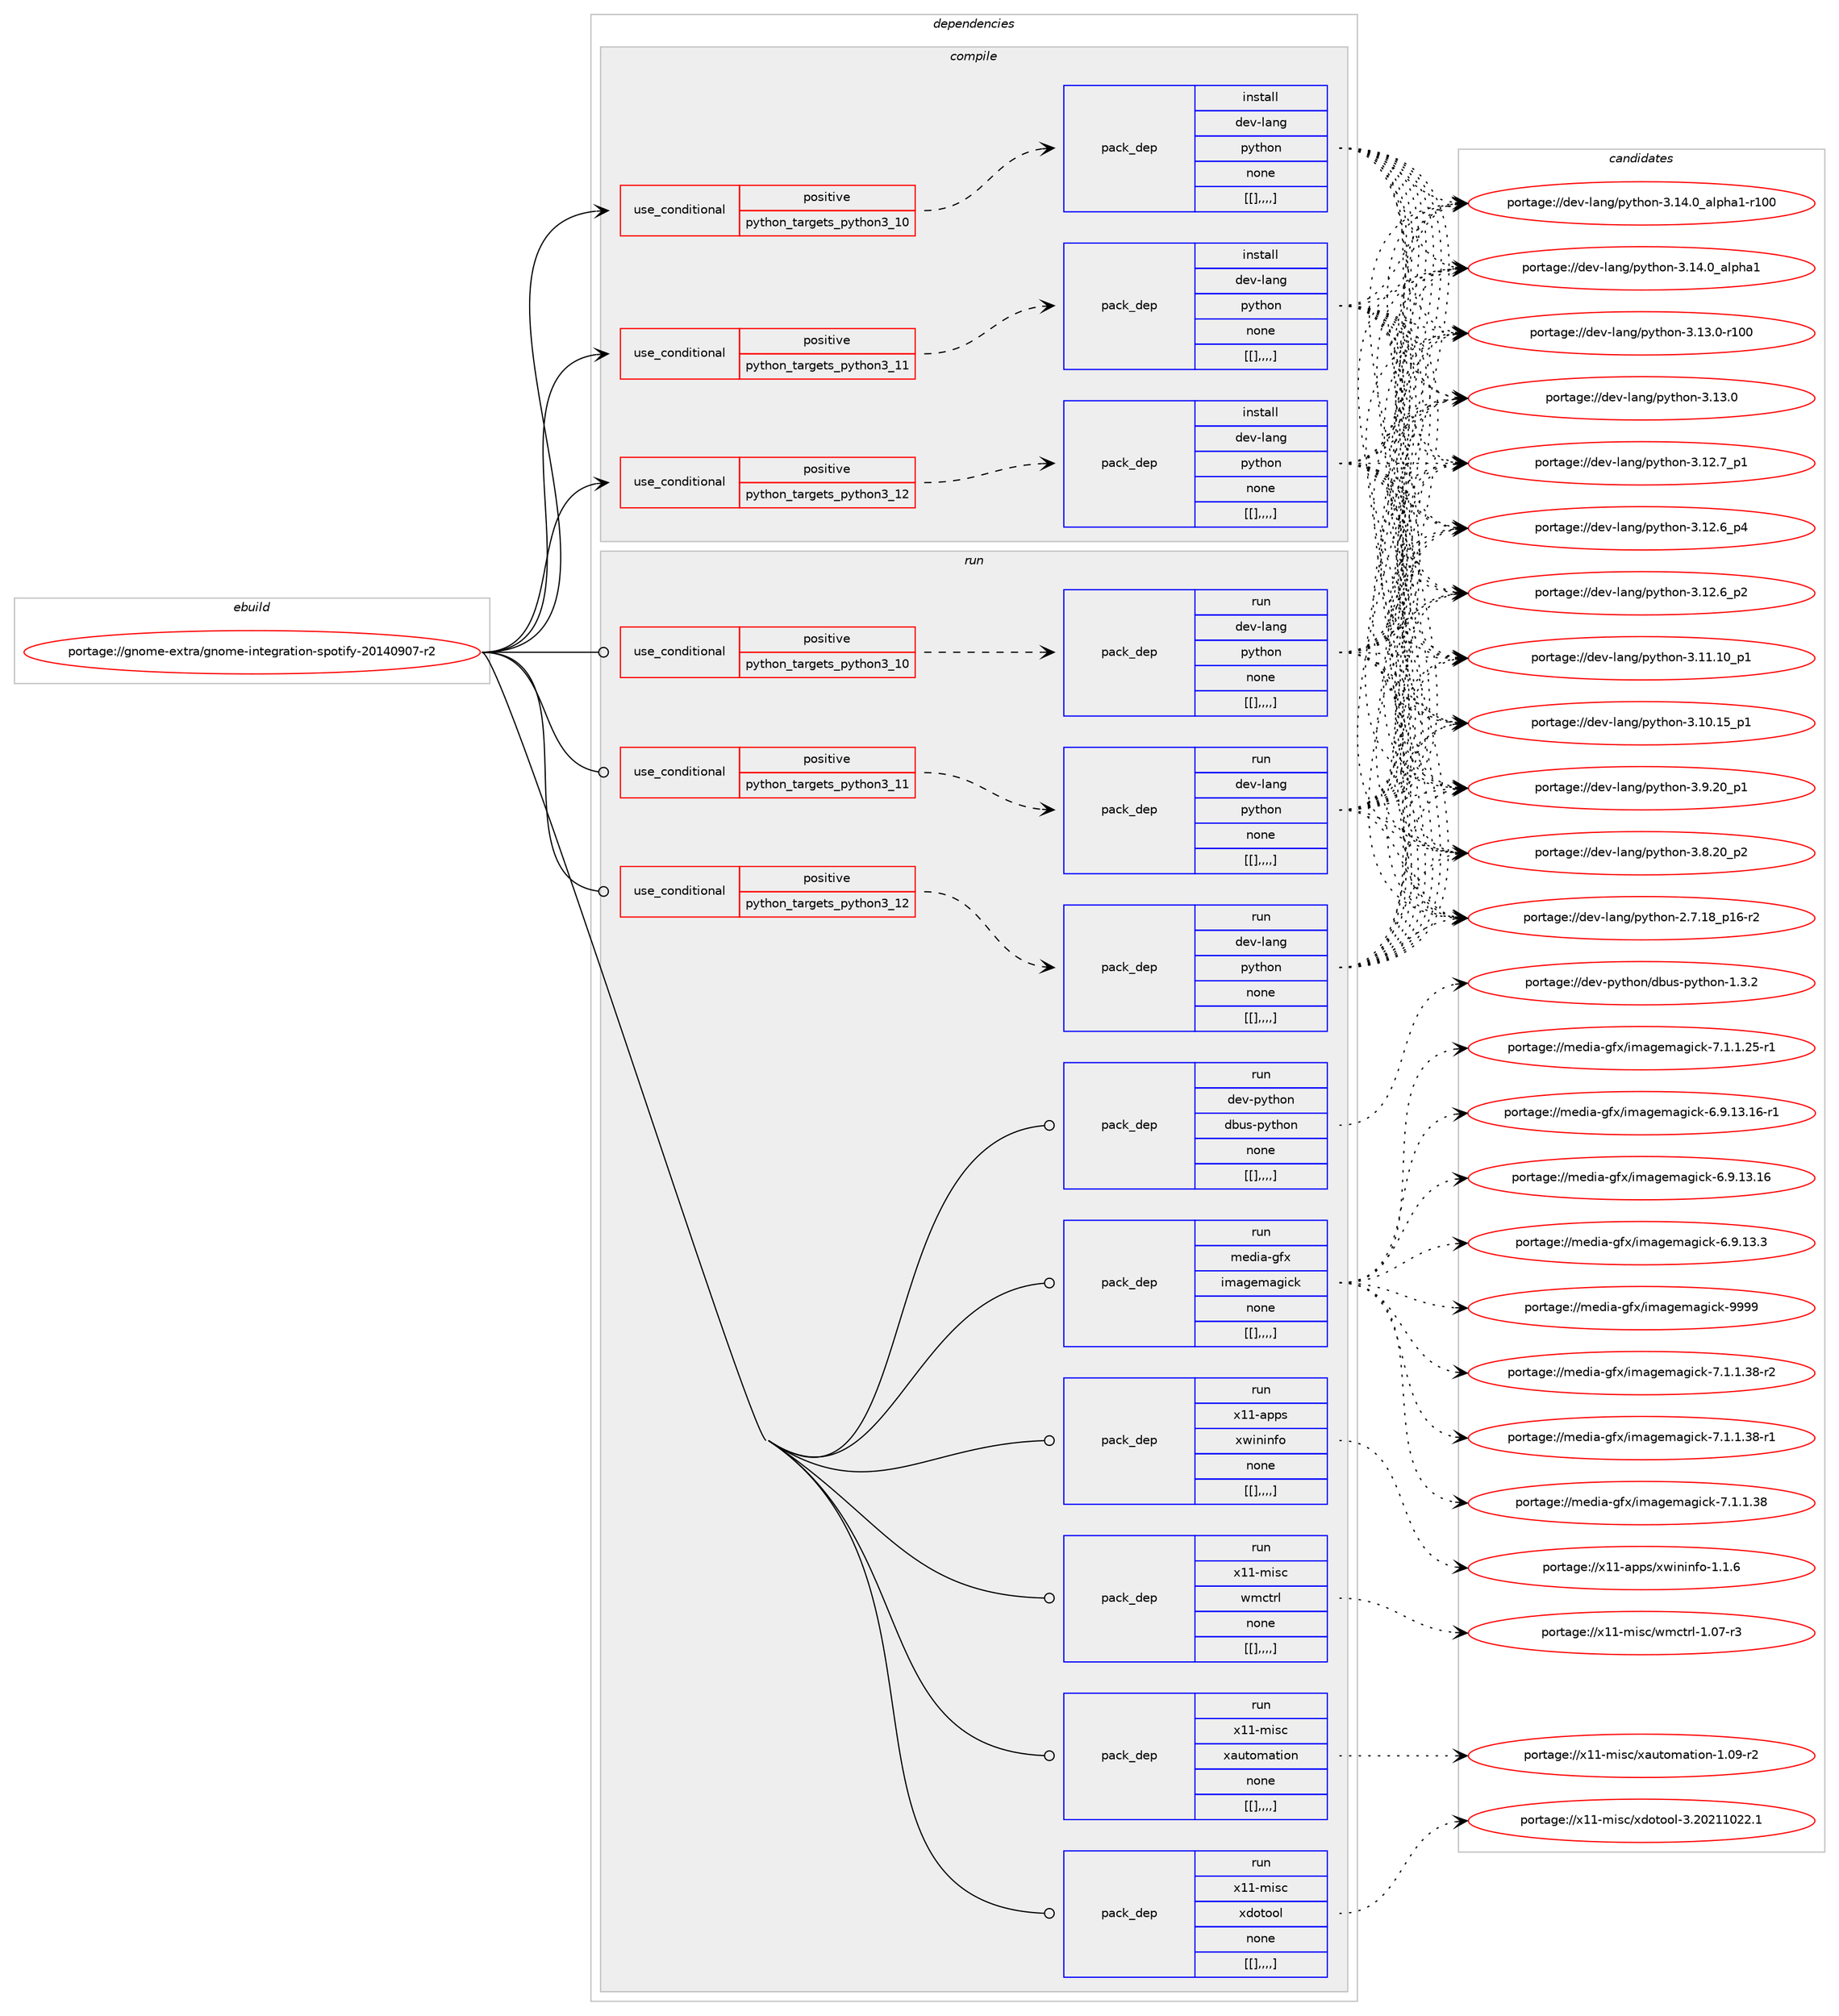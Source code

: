 digraph prolog {

# *************
# Graph options
# *************

newrank=true;
concentrate=true;
compound=true;
graph [rankdir=LR,fontname=Helvetica,fontsize=10,ranksep=1.5];#, ranksep=2.5, nodesep=0.2];
edge  [arrowhead=vee];
node  [fontname=Helvetica,fontsize=10];

# **********
# The ebuild
# **********

subgraph cluster_leftcol {
color=gray;
label=<<i>ebuild</i>>;
id [label="portage://gnome-extra/gnome-integration-spotify-20140907-r2", color=red, width=4, href="../gnome-extra/gnome-integration-spotify-20140907-r2.svg"];
}

# ****************
# The dependencies
# ****************

subgraph cluster_midcol {
color=gray;
label=<<i>dependencies</i>>;
subgraph cluster_compile {
fillcolor="#eeeeee";
style=filled;
label=<<i>compile</i>>;
subgraph cond70332 {
dependency251188 [label=<<TABLE BORDER="0" CELLBORDER="1" CELLSPACING="0" CELLPADDING="4"><TR><TD ROWSPAN="3" CELLPADDING="10">use_conditional</TD></TR><TR><TD>positive</TD></TR><TR><TD>python_targets_python3_10</TD></TR></TABLE>>, shape=none, color=red];
subgraph pack179229 {
dependency251258 [label=<<TABLE BORDER="0" CELLBORDER="1" CELLSPACING="0" CELLPADDING="4" WIDTH="220"><TR><TD ROWSPAN="6" CELLPADDING="30">pack_dep</TD></TR><TR><TD WIDTH="110">install</TD></TR><TR><TD>dev-lang</TD></TR><TR><TD>python</TD></TR><TR><TD>none</TD></TR><TR><TD>[[],,,,]</TD></TR></TABLE>>, shape=none, color=blue];
}
dependency251188:e -> dependency251258:w [weight=20,style="dashed",arrowhead="vee"];
}
id:e -> dependency251188:w [weight=20,style="solid",arrowhead="vee"];
subgraph cond70382 {
dependency251292 [label=<<TABLE BORDER="0" CELLBORDER="1" CELLSPACING="0" CELLPADDING="4"><TR><TD ROWSPAN="3" CELLPADDING="10">use_conditional</TD></TR><TR><TD>positive</TD></TR><TR><TD>python_targets_python3_11</TD></TR></TABLE>>, shape=none, color=red];
subgraph pack179296 {
dependency251293 [label=<<TABLE BORDER="0" CELLBORDER="1" CELLSPACING="0" CELLPADDING="4" WIDTH="220"><TR><TD ROWSPAN="6" CELLPADDING="30">pack_dep</TD></TR><TR><TD WIDTH="110">install</TD></TR><TR><TD>dev-lang</TD></TR><TR><TD>python</TD></TR><TR><TD>none</TD></TR><TR><TD>[[],,,,]</TD></TR></TABLE>>, shape=none, color=blue];
}
dependency251292:e -> dependency251293:w [weight=20,style="dashed",arrowhead="vee"];
}
id:e -> dependency251292:w [weight=20,style="solid",arrowhead="vee"];
subgraph cond70388 {
dependency251301 [label=<<TABLE BORDER="0" CELLBORDER="1" CELLSPACING="0" CELLPADDING="4"><TR><TD ROWSPAN="3" CELLPADDING="10">use_conditional</TD></TR><TR><TD>positive</TD></TR><TR><TD>python_targets_python3_12</TD></TR></TABLE>>, shape=none, color=red];
subgraph pack179336 {
dependency251344 [label=<<TABLE BORDER="0" CELLBORDER="1" CELLSPACING="0" CELLPADDING="4" WIDTH="220"><TR><TD ROWSPAN="6" CELLPADDING="30">pack_dep</TD></TR><TR><TD WIDTH="110">install</TD></TR><TR><TD>dev-lang</TD></TR><TR><TD>python</TD></TR><TR><TD>none</TD></TR><TR><TD>[[],,,,]</TD></TR></TABLE>>, shape=none, color=blue];
}
dependency251301:e -> dependency251344:w [weight=20,style="dashed",arrowhead="vee"];
}
id:e -> dependency251301:w [weight=20,style="solid",arrowhead="vee"];
}
subgraph cluster_compileandrun {
fillcolor="#eeeeee";
style=filled;
label=<<i>compile and run</i>>;
}
subgraph cluster_run {
fillcolor="#eeeeee";
style=filled;
label=<<i>run</i>>;
subgraph cond70404 {
dependency251402 [label=<<TABLE BORDER="0" CELLBORDER="1" CELLSPACING="0" CELLPADDING="4"><TR><TD ROWSPAN="3" CELLPADDING="10">use_conditional</TD></TR><TR><TD>positive</TD></TR><TR><TD>python_targets_python3_10</TD></TR></TABLE>>, shape=none, color=red];
subgraph pack179400 {
dependency251443 [label=<<TABLE BORDER="0" CELLBORDER="1" CELLSPACING="0" CELLPADDING="4" WIDTH="220"><TR><TD ROWSPAN="6" CELLPADDING="30">pack_dep</TD></TR><TR><TD WIDTH="110">run</TD></TR><TR><TD>dev-lang</TD></TR><TR><TD>python</TD></TR><TR><TD>none</TD></TR><TR><TD>[[],,,,]</TD></TR></TABLE>>, shape=none, color=blue];
}
dependency251402:e -> dependency251443:w [weight=20,style="dashed",arrowhead="vee"];
}
id:e -> dependency251402:w [weight=20,style="solid",arrowhead="odot"];
subgraph cond70418 {
dependency251491 [label=<<TABLE BORDER="0" CELLBORDER="1" CELLSPACING="0" CELLPADDING="4"><TR><TD ROWSPAN="3" CELLPADDING="10">use_conditional</TD></TR><TR><TD>positive</TD></TR><TR><TD>python_targets_python3_11</TD></TR></TABLE>>, shape=none, color=red];
subgraph pack179459 {
dependency251496 [label=<<TABLE BORDER="0" CELLBORDER="1" CELLSPACING="0" CELLPADDING="4" WIDTH="220"><TR><TD ROWSPAN="6" CELLPADDING="30">pack_dep</TD></TR><TR><TD WIDTH="110">run</TD></TR><TR><TD>dev-lang</TD></TR><TR><TD>python</TD></TR><TR><TD>none</TD></TR><TR><TD>[[],,,,]</TD></TR></TABLE>>, shape=none, color=blue];
}
dependency251491:e -> dependency251496:w [weight=20,style="dashed",arrowhead="vee"];
}
id:e -> dependency251491:w [weight=20,style="solid",arrowhead="odot"];
subgraph cond70424 {
dependency251522 [label=<<TABLE BORDER="0" CELLBORDER="1" CELLSPACING="0" CELLPADDING="4"><TR><TD ROWSPAN="3" CELLPADDING="10">use_conditional</TD></TR><TR><TD>positive</TD></TR><TR><TD>python_targets_python3_12</TD></TR></TABLE>>, shape=none, color=red];
subgraph pack179520 {
dependency251565 [label=<<TABLE BORDER="0" CELLBORDER="1" CELLSPACING="0" CELLPADDING="4" WIDTH="220"><TR><TD ROWSPAN="6" CELLPADDING="30">pack_dep</TD></TR><TR><TD WIDTH="110">run</TD></TR><TR><TD>dev-lang</TD></TR><TR><TD>python</TD></TR><TR><TD>none</TD></TR><TR><TD>[[],,,,]</TD></TR></TABLE>>, shape=none, color=blue];
}
dependency251522:e -> dependency251565:w [weight=20,style="dashed",arrowhead="vee"];
}
id:e -> dependency251522:w [weight=20,style="solid",arrowhead="odot"];
subgraph pack179539 {
dependency251605 [label=<<TABLE BORDER="0" CELLBORDER="1" CELLSPACING="0" CELLPADDING="4" WIDTH="220"><TR><TD ROWSPAN="6" CELLPADDING="30">pack_dep</TD></TR><TR><TD WIDTH="110">run</TD></TR><TR><TD>dev-python</TD></TR><TR><TD>dbus-python</TD></TR><TR><TD>none</TD></TR><TR><TD>[[],,,,]</TD></TR></TABLE>>, shape=none, color=blue];
}
id:e -> dependency251605:w [weight=20,style="solid",arrowhead="odot"];
subgraph pack179555 {
dependency251626 [label=<<TABLE BORDER="0" CELLBORDER="1" CELLSPACING="0" CELLPADDING="4" WIDTH="220"><TR><TD ROWSPAN="6" CELLPADDING="30">pack_dep</TD></TR><TR><TD WIDTH="110">run</TD></TR><TR><TD>media-gfx</TD></TR><TR><TD>imagemagick</TD></TR><TR><TD>none</TD></TR><TR><TD>[[],,,,]</TD></TR></TABLE>>, shape=none, color=blue];
}
id:e -> dependency251626:w [weight=20,style="solid",arrowhead="odot"];
subgraph pack179577 {
dependency251661 [label=<<TABLE BORDER="0" CELLBORDER="1" CELLSPACING="0" CELLPADDING="4" WIDTH="220"><TR><TD ROWSPAN="6" CELLPADDING="30">pack_dep</TD></TR><TR><TD WIDTH="110">run</TD></TR><TR><TD>x11-apps</TD></TR><TR><TD>xwininfo</TD></TR><TR><TD>none</TD></TR><TR><TD>[[],,,,]</TD></TR></TABLE>>, shape=none, color=blue];
}
id:e -> dependency251661:w [weight=20,style="solid",arrowhead="odot"];
subgraph pack179621 {
dependency251711 [label=<<TABLE BORDER="0" CELLBORDER="1" CELLSPACING="0" CELLPADDING="4" WIDTH="220"><TR><TD ROWSPAN="6" CELLPADDING="30">pack_dep</TD></TR><TR><TD WIDTH="110">run</TD></TR><TR><TD>x11-misc</TD></TR><TR><TD>wmctrl</TD></TR><TR><TD>none</TD></TR><TR><TD>[[],,,,]</TD></TR></TABLE>>, shape=none, color=blue];
}
id:e -> dependency251711:w [weight=20,style="solid",arrowhead="odot"];
subgraph pack179649 {
dependency251712 [label=<<TABLE BORDER="0" CELLBORDER="1" CELLSPACING="0" CELLPADDING="4" WIDTH="220"><TR><TD ROWSPAN="6" CELLPADDING="30">pack_dep</TD></TR><TR><TD WIDTH="110">run</TD></TR><TR><TD>x11-misc</TD></TR><TR><TD>xautomation</TD></TR><TR><TD>none</TD></TR><TR><TD>[[],,,,]</TD></TR></TABLE>>, shape=none, color=blue];
}
id:e -> dependency251712:w [weight=20,style="solid",arrowhead="odot"];
subgraph pack179674 {
dependency251751 [label=<<TABLE BORDER="0" CELLBORDER="1" CELLSPACING="0" CELLPADDING="4" WIDTH="220"><TR><TD ROWSPAN="6" CELLPADDING="30">pack_dep</TD></TR><TR><TD WIDTH="110">run</TD></TR><TR><TD>x11-misc</TD></TR><TR><TD>xdotool</TD></TR><TR><TD>none</TD></TR><TR><TD>[[],,,,]</TD></TR></TABLE>>, shape=none, color=blue];
}
id:e -> dependency251751:w [weight=20,style="solid",arrowhead="odot"];
}
}

# **************
# The candidates
# **************

subgraph cluster_choices {
rank=same;
color=gray;
label=<<i>candidates</i>>;

subgraph choice178369 {
color=black;
nodesep=1;
choice100101118451089711010347112121116104111110455146495246489597108112104974945114494848 [label="portage://dev-lang/python-3.14.0_alpha1-r100", color=red, width=4,href="../dev-lang/python-3.14.0_alpha1-r100.svg"];
choice1001011184510897110103471121211161041111104551464952464895971081121049749 [label="portage://dev-lang/python-3.14.0_alpha1", color=red, width=4,href="../dev-lang/python-3.14.0_alpha1.svg"];
choice1001011184510897110103471121211161041111104551464951464845114494848 [label="portage://dev-lang/python-3.13.0-r100", color=red, width=4,href="../dev-lang/python-3.13.0-r100.svg"];
choice10010111845108971101034711212111610411111045514649514648 [label="portage://dev-lang/python-3.13.0", color=red, width=4,href="../dev-lang/python-3.13.0.svg"];
choice100101118451089711010347112121116104111110455146495046559511249 [label="portage://dev-lang/python-3.12.7_p1", color=red, width=4,href="../dev-lang/python-3.12.7_p1.svg"];
choice100101118451089711010347112121116104111110455146495046549511252 [label="portage://dev-lang/python-3.12.6_p4", color=red, width=4,href="../dev-lang/python-3.12.6_p4.svg"];
choice100101118451089711010347112121116104111110455146495046549511250 [label="portage://dev-lang/python-3.12.6_p2", color=red, width=4,href="../dev-lang/python-3.12.6_p2.svg"];
choice10010111845108971101034711212111610411111045514649494649489511249 [label="portage://dev-lang/python-3.11.10_p1", color=red, width=4,href="../dev-lang/python-3.11.10_p1.svg"];
choice10010111845108971101034711212111610411111045514649484649539511249 [label="portage://dev-lang/python-3.10.15_p1", color=red, width=4,href="../dev-lang/python-3.10.15_p1.svg"];
choice100101118451089711010347112121116104111110455146574650489511249 [label="portage://dev-lang/python-3.9.20_p1", color=red, width=4,href="../dev-lang/python-3.9.20_p1.svg"];
choice100101118451089711010347112121116104111110455146564650489511250 [label="portage://dev-lang/python-3.8.20_p2", color=red, width=4,href="../dev-lang/python-3.8.20_p2.svg"];
choice100101118451089711010347112121116104111110455046554649569511249544511450 [label="portage://dev-lang/python-2.7.18_p16-r2", color=red, width=4,href="../dev-lang/python-2.7.18_p16-r2.svg"];
dependency251258:e -> choice100101118451089711010347112121116104111110455146495246489597108112104974945114494848:w [style=dotted,weight="100"];
dependency251258:e -> choice1001011184510897110103471121211161041111104551464952464895971081121049749:w [style=dotted,weight="100"];
dependency251258:e -> choice1001011184510897110103471121211161041111104551464951464845114494848:w [style=dotted,weight="100"];
dependency251258:e -> choice10010111845108971101034711212111610411111045514649514648:w [style=dotted,weight="100"];
dependency251258:e -> choice100101118451089711010347112121116104111110455146495046559511249:w [style=dotted,weight="100"];
dependency251258:e -> choice100101118451089711010347112121116104111110455146495046549511252:w [style=dotted,weight="100"];
dependency251258:e -> choice100101118451089711010347112121116104111110455146495046549511250:w [style=dotted,weight="100"];
dependency251258:e -> choice10010111845108971101034711212111610411111045514649494649489511249:w [style=dotted,weight="100"];
dependency251258:e -> choice10010111845108971101034711212111610411111045514649484649539511249:w [style=dotted,weight="100"];
dependency251258:e -> choice100101118451089711010347112121116104111110455146574650489511249:w [style=dotted,weight="100"];
dependency251258:e -> choice100101118451089711010347112121116104111110455146564650489511250:w [style=dotted,weight="100"];
dependency251258:e -> choice100101118451089711010347112121116104111110455046554649569511249544511450:w [style=dotted,weight="100"];
}
subgraph choice178378 {
color=black;
nodesep=1;
choice100101118451089711010347112121116104111110455146495246489597108112104974945114494848 [label="portage://dev-lang/python-3.14.0_alpha1-r100", color=red, width=4,href="../dev-lang/python-3.14.0_alpha1-r100.svg"];
choice1001011184510897110103471121211161041111104551464952464895971081121049749 [label="portage://dev-lang/python-3.14.0_alpha1", color=red, width=4,href="../dev-lang/python-3.14.0_alpha1.svg"];
choice1001011184510897110103471121211161041111104551464951464845114494848 [label="portage://dev-lang/python-3.13.0-r100", color=red, width=4,href="../dev-lang/python-3.13.0-r100.svg"];
choice10010111845108971101034711212111610411111045514649514648 [label="portage://dev-lang/python-3.13.0", color=red, width=4,href="../dev-lang/python-3.13.0.svg"];
choice100101118451089711010347112121116104111110455146495046559511249 [label="portage://dev-lang/python-3.12.7_p1", color=red, width=4,href="../dev-lang/python-3.12.7_p1.svg"];
choice100101118451089711010347112121116104111110455146495046549511252 [label="portage://dev-lang/python-3.12.6_p4", color=red, width=4,href="../dev-lang/python-3.12.6_p4.svg"];
choice100101118451089711010347112121116104111110455146495046549511250 [label="portage://dev-lang/python-3.12.6_p2", color=red, width=4,href="../dev-lang/python-3.12.6_p2.svg"];
choice10010111845108971101034711212111610411111045514649494649489511249 [label="portage://dev-lang/python-3.11.10_p1", color=red, width=4,href="../dev-lang/python-3.11.10_p1.svg"];
choice10010111845108971101034711212111610411111045514649484649539511249 [label="portage://dev-lang/python-3.10.15_p1", color=red, width=4,href="../dev-lang/python-3.10.15_p1.svg"];
choice100101118451089711010347112121116104111110455146574650489511249 [label="portage://dev-lang/python-3.9.20_p1", color=red, width=4,href="../dev-lang/python-3.9.20_p1.svg"];
choice100101118451089711010347112121116104111110455146564650489511250 [label="portage://dev-lang/python-3.8.20_p2", color=red, width=4,href="../dev-lang/python-3.8.20_p2.svg"];
choice100101118451089711010347112121116104111110455046554649569511249544511450 [label="portage://dev-lang/python-2.7.18_p16-r2", color=red, width=4,href="../dev-lang/python-2.7.18_p16-r2.svg"];
dependency251293:e -> choice100101118451089711010347112121116104111110455146495246489597108112104974945114494848:w [style=dotted,weight="100"];
dependency251293:e -> choice1001011184510897110103471121211161041111104551464952464895971081121049749:w [style=dotted,weight="100"];
dependency251293:e -> choice1001011184510897110103471121211161041111104551464951464845114494848:w [style=dotted,weight="100"];
dependency251293:e -> choice10010111845108971101034711212111610411111045514649514648:w [style=dotted,weight="100"];
dependency251293:e -> choice100101118451089711010347112121116104111110455146495046559511249:w [style=dotted,weight="100"];
dependency251293:e -> choice100101118451089711010347112121116104111110455146495046549511252:w [style=dotted,weight="100"];
dependency251293:e -> choice100101118451089711010347112121116104111110455146495046549511250:w [style=dotted,weight="100"];
dependency251293:e -> choice10010111845108971101034711212111610411111045514649494649489511249:w [style=dotted,weight="100"];
dependency251293:e -> choice10010111845108971101034711212111610411111045514649484649539511249:w [style=dotted,weight="100"];
dependency251293:e -> choice100101118451089711010347112121116104111110455146574650489511249:w [style=dotted,weight="100"];
dependency251293:e -> choice100101118451089711010347112121116104111110455146564650489511250:w [style=dotted,weight="100"];
dependency251293:e -> choice100101118451089711010347112121116104111110455046554649569511249544511450:w [style=dotted,weight="100"];
}
subgraph choice178388 {
color=black;
nodesep=1;
choice100101118451089711010347112121116104111110455146495246489597108112104974945114494848 [label="portage://dev-lang/python-3.14.0_alpha1-r100", color=red, width=4,href="../dev-lang/python-3.14.0_alpha1-r100.svg"];
choice1001011184510897110103471121211161041111104551464952464895971081121049749 [label="portage://dev-lang/python-3.14.0_alpha1", color=red, width=4,href="../dev-lang/python-3.14.0_alpha1.svg"];
choice1001011184510897110103471121211161041111104551464951464845114494848 [label="portage://dev-lang/python-3.13.0-r100", color=red, width=4,href="../dev-lang/python-3.13.0-r100.svg"];
choice10010111845108971101034711212111610411111045514649514648 [label="portage://dev-lang/python-3.13.0", color=red, width=4,href="../dev-lang/python-3.13.0.svg"];
choice100101118451089711010347112121116104111110455146495046559511249 [label="portage://dev-lang/python-3.12.7_p1", color=red, width=4,href="../dev-lang/python-3.12.7_p1.svg"];
choice100101118451089711010347112121116104111110455146495046549511252 [label="portage://dev-lang/python-3.12.6_p4", color=red, width=4,href="../dev-lang/python-3.12.6_p4.svg"];
choice100101118451089711010347112121116104111110455146495046549511250 [label="portage://dev-lang/python-3.12.6_p2", color=red, width=4,href="../dev-lang/python-3.12.6_p2.svg"];
choice10010111845108971101034711212111610411111045514649494649489511249 [label="portage://dev-lang/python-3.11.10_p1", color=red, width=4,href="../dev-lang/python-3.11.10_p1.svg"];
choice10010111845108971101034711212111610411111045514649484649539511249 [label="portage://dev-lang/python-3.10.15_p1", color=red, width=4,href="../dev-lang/python-3.10.15_p1.svg"];
choice100101118451089711010347112121116104111110455146574650489511249 [label="portage://dev-lang/python-3.9.20_p1", color=red, width=4,href="../dev-lang/python-3.9.20_p1.svg"];
choice100101118451089711010347112121116104111110455146564650489511250 [label="portage://dev-lang/python-3.8.20_p2", color=red, width=4,href="../dev-lang/python-3.8.20_p2.svg"];
choice100101118451089711010347112121116104111110455046554649569511249544511450 [label="portage://dev-lang/python-2.7.18_p16-r2", color=red, width=4,href="../dev-lang/python-2.7.18_p16-r2.svg"];
dependency251344:e -> choice100101118451089711010347112121116104111110455146495246489597108112104974945114494848:w [style=dotted,weight="100"];
dependency251344:e -> choice1001011184510897110103471121211161041111104551464952464895971081121049749:w [style=dotted,weight="100"];
dependency251344:e -> choice1001011184510897110103471121211161041111104551464951464845114494848:w [style=dotted,weight="100"];
dependency251344:e -> choice10010111845108971101034711212111610411111045514649514648:w [style=dotted,weight="100"];
dependency251344:e -> choice100101118451089711010347112121116104111110455146495046559511249:w [style=dotted,weight="100"];
dependency251344:e -> choice100101118451089711010347112121116104111110455146495046549511252:w [style=dotted,weight="100"];
dependency251344:e -> choice100101118451089711010347112121116104111110455146495046549511250:w [style=dotted,weight="100"];
dependency251344:e -> choice10010111845108971101034711212111610411111045514649494649489511249:w [style=dotted,weight="100"];
dependency251344:e -> choice10010111845108971101034711212111610411111045514649484649539511249:w [style=dotted,weight="100"];
dependency251344:e -> choice100101118451089711010347112121116104111110455146574650489511249:w [style=dotted,weight="100"];
dependency251344:e -> choice100101118451089711010347112121116104111110455146564650489511250:w [style=dotted,weight="100"];
dependency251344:e -> choice100101118451089711010347112121116104111110455046554649569511249544511450:w [style=dotted,weight="100"];
}
subgraph choice178397 {
color=black;
nodesep=1;
choice100101118451089711010347112121116104111110455146495246489597108112104974945114494848 [label="portage://dev-lang/python-3.14.0_alpha1-r100", color=red, width=4,href="../dev-lang/python-3.14.0_alpha1-r100.svg"];
choice1001011184510897110103471121211161041111104551464952464895971081121049749 [label="portage://dev-lang/python-3.14.0_alpha1", color=red, width=4,href="../dev-lang/python-3.14.0_alpha1.svg"];
choice1001011184510897110103471121211161041111104551464951464845114494848 [label="portage://dev-lang/python-3.13.0-r100", color=red, width=4,href="../dev-lang/python-3.13.0-r100.svg"];
choice10010111845108971101034711212111610411111045514649514648 [label="portage://dev-lang/python-3.13.0", color=red, width=4,href="../dev-lang/python-3.13.0.svg"];
choice100101118451089711010347112121116104111110455146495046559511249 [label="portage://dev-lang/python-3.12.7_p1", color=red, width=4,href="../dev-lang/python-3.12.7_p1.svg"];
choice100101118451089711010347112121116104111110455146495046549511252 [label="portage://dev-lang/python-3.12.6_p4", color=red, width=4,href="../dev-lang/python-3.12.6_p4.svg"];
choice100101118451089711010347112121116104111110455146495046549511250 [label="portage://dev-lang/python-3.12.6_p2", color=red, width=4,href="../dev-lang/python-3.12.6_p2.svg"];
choice10010111845108971101034711212111610411111045514649494649489511249 [label="portage://dev-lang/python-3.11.10_p1", color=red, width=4,href="../dev-lang/python-3.11.10_p1.svg"];
choice10010111845108971101034711212111610411111045514649484649539511249 [label="portage://dev-lang/python-3.10.15_p1", color=red, width=4,href="../dev-lang/python-3.10.15_p1.svg"];
choice100101118451089711010347112121116104111110455146574650489511249 [label="portage://dev-lang/python-3.9.20_p1", color=red, width=4,href="../dev-lang/python-3.9.20_p1.svg"];
choice100101118451089711010347112121116104111110455146564650489511250 [label="portage://dev-lang/python-3.8.20_p2", color=red, width=4,href="../dev-lang/python-3.8.20_p2.svg"];
choice100101118451089711010347112121116104111110455046554649569511249544511450 [label="portage://dev-lang/python-2.7.18_p16-r2", color=red, width=4,href="../dev-lang/python-2.7.18_p16-r2.svg"];
dependency251443:e -> choice100101118451089711010347112121116104111110455146495246489597108112104974945114494848:w [style=dotted,weight="100"];
dependency251443:e -> choice1001011184510897110103471121211161041111104551464952464895971081121049749:w [style=dotted,weight="100"];
dependency251443:e -> choice1001011184510897110103471121211161041111104551464951464845114494848:w [style=dotted,weight="100"];
dependency251443:e -> choice10010111845108971101034711212111610411111045514649514648:w [style=dotted,weight="100"];
dependency251443:e -> choice100101118451089711010347112121116104111110455146495046559511249:w [style=dotted,weight="100"];
dependency251443:e -> choice100101118451089711010347112121116104111110455146495046549511252:w [style=dotted,weight="100"];
dependency251443:e -> choice100101118451089711010347112121116104111110455146495046549511250:w [style=dotted,weight="100"];
dependency251443:e -> choice10010111845108971101034711212111610411111045514649494649489511249:w [style=dotted,weight="100"];
dependency251443:e -> choice10010111845108971101034711212111610411111045514649484649539511249:w [style=dotted,weight="100"];
dependency251443:e -> choice100101118451089711010347112121116104111110455146574650489511249:w [style=dotted,weight="100"];
dependency251443:e -> choice100101118451089711010347112121116104111110455146564650489511250:w [style=dotted,weight="100"];
dependency251443:e -> choice100101118451089711010347112121116104111110455046554649569511249544511450:w [style=dotted,weight="100"];
}
subgraph choice178403 {
color=black;
nodesep=1;
choice100101118451089711010347112121116104111110455146495246489597108112104974945114494848 [label="portage://dev-lang/python-3.14.0_alpha1-r100", color=red, width=4,href="../dev-lang/python-3.14.0_alpha1-r100.svg"];
choice1001011184510897110103471121211161041111104551464952464895971081121049749 [label="portage://dev-lang/python-3.14.0_alpha1", color=red, width=4,href="../dev-lang/python-3.14.0_alpha1.svg"];
choice1001011184510897110103471121211161041111104551464951464845114494848 [label="portage://dev-lang/python-3.13.0-r100", color=red, width=4,href="../dev-lang/python-3.13.0-r100.svg"];
choice10010111845108971101034711212111610411111045514649514648 [label="portage://dev-lang/python-3.13.0", color=red, width=4,href="../dev-lang/python-3.13.0.svg"];
choice100101118451089711010347112121116104111110455146495046559511249 [label="portage://dev-lang/python-3.12.7_p1", color=red, width=4,href="../dev-lang/python-3.12.7_p1.svg"];
choice100101118451089711010347112121116104111110455146495046549511252 [label="portage://dev-lang/python-3.12.6_p4", color=red, width=4,href="../dev-lang/python-3.12.6_p4.svg"];
choice100101118451089711010347112121116104111110455146495046549511250 [label="portage://dev-lang/python-3.12.6_p2", color=red, width=4,href="../dev-lang/python-3.12.6_p2.svg"];
choice10010111845108971101034711212111610411111045514649494649489511249 [label="portage://dev-lang/python-3.11.10_p1", color=red, width=4,href="../dev-lang/python-3.11.10_p1.svg"];
choice10010111845108971101034711212111610411111045514649484649539511249 [label="portage://dev-lang/python-3.10.15_p1", color=red, width=4,href="../dev-lang/python-3.10.15_p1.svg"];
choice100101118451089711010347112121116104111110455146574650489511249 [label="portage://dev-lang/python-3.9.20_p1", color=red, width=4,href="../dev-lang/python-3.9.20_p1.svg"];
choice100101118451089711010347112121116104111110455146564650489511250 [label="portage://dev-lang/python-3.8.20_p2", color=red, width=4,href="../dev-lang/python-3.8.20_p2.svg"];
choice100101118451089711010347112121116104111110455046554649569511249544511450 [label="portage://dev-lang/python-2.7.18_p16-r2", color=red, width=4,href="../dev-lang/python-2.7.18_p16-r2.svg"];
dependency251496:e -> choice100101118451089711010347112121116104111110455146495246489597108112104974945114494848:w [style=dotted,weight="100"];
dependency251496:e -> choice1001011184510897110103471121211161041111104551464952464895971081121049749:w [style=dotted,weight="100"];
dependency251496:e -> choice1001011184510897110103471121211161041111104551464951464845114494848:w [style=dotted,weight="100"];
dependency251496:e -> choice10010111845108971101034711212111610411111045514649514648:w [style=dotted,weight="100"];
dependency251496:e -> choice100101118451089711010347112121116104111110455146495046559511249:w [style=dotted,weight="100"];
dependency251496:e -> choice100101118451089711010347112121116104111110455146495046549511252:w [style=dotted,weight="100"];
dependency251496:e -> choice100101118451089711010347112121116104111110455146495046549511250:w [style=dotted,weight="100"];
dependency251496:e -> choice10010111845108971101034711212111610411111045514649494649489511249:w [style=dotted,weight="100"];
dependency251496:e -> choice10010111845108971101034711212111610411111045514649484649539511249:w [style=dotted,weight="100"];
dependency251496:e -> choice100101118451089711010347112121116104111110455146574650489511249:w [style=dotted,weight="100"];
dependency251496:e -> choice100101118451089711010347112121116104111110455146564650489511250:w [style=dotted,weight="100"];
dependency251496:e -> choice100101118451089711010347112121116104111110455046554649569511249544511450:w [style=dotted,weight="100"];
}
subgraph choice178420 {
color=black;
nodesep=1;
choice100101118451089711010347112121116104111110455146495246489597108112104974945114494848 [label="portage://dev-lang/python-3.14.0_alpha1-r100", color=red, width=4,href="../dev-lang/python-3.14.0_alpha1-r100.svg"];
choice1001011184510897110103471121211161041111104551464952464895971081121049749 [label="portage://dev-lang/python-3.14.0_alpha1", color=red, width=4,href="../dev-lang/python-3.14.0_alpha1.svg"];
choice1001011184510897110103471121211161041111104551464951464845114494848 [label="portage://dev-lang/python-3.13.0-r100", color=red, width=4,href="../dev-lang/python-3.13.0-r100.svg"];
choice10010111845108971101034711212111610411111045514649514648 [label="portage://dev-lang/python-3.13.0", color=red, width=4,href="../dev-lang/python-3.13.0.svg"];
choice100101118451089711010347112121116104111110455146495046559511249 [label="portage://dev-lang/python-3.12.7_p1", color=red, width=4,href="../dev-lang/python-3.12.7_p1.svg"];
choice100101118451089711010347112121116104111110455146495046549511252 [label="portage://dev-lang/python-3.12.6_p4", color=red, width=4,href="../dev-lang/python-3.12.6_p4.svg"];
choice100101118451089711010347112121116104111110455146495046549511250 [label="portage://dev-lang/python-3.12.6_p2", color=red, width=4,href="../dev-lang/python-3.12.6_p2.svg"];
choice10010111845108971101034711212111610411111045514649494649489511249 [label="portage://dev-lang/python-3.11.10_p1", color=red, width=4,href="../dev-lang/python-3.11.10_p1.svg"];
choice10010111845108971101034711212111610411111045514649484649539511249 [label="portage://dev-lang/python-3.10.15_p1", color=red, width=4,href="../dev-lang/python-3.10.15_p1.svg"];
choice100101118451089711010347112121116104111110455146574650489511249 [label="portage://dev-lang/python-3.9.20_p1", color=red, width=4,href="../dev-lang/python-3.9.20_p1.svg"];
choice100101118451089711010347112121116104111110455146564650489511250 [label="portage://dev-lang/python-3.8.20_p2", color=red, width=4,href="../dev-lang/python-3.8.20_p2.svg"];
choice100101118451089711010347112121116104111110455046554649569511249544511450 [label="portage://dev-lang/python-2.7.18_p16-r2", color=red, width=4,href="../dev-lang/python-2.7.18_p16-r2.svg"];
dependency251565:e -> choice100101118451089711010347112121116104111110455146495246489597108112104974945114494848:w [style=dotted,weight="100"];
dependency251565:e -> choice1001011184510897110103471121211161041111104551464952464895971081121049749:w [style=dotted,weight="100"];
dependency251565:e -> choice1001011184510897110103471121211161041111104551464951464845114494848:w [style=dotted,weight="100"];
dependency251565:e -> choice10010111845108971101034711212111610411111045514649514648:w [style=dotted,weight="100"];
dependency251565:e -> choice100101118451089711010347112121116104111110455146495046559511249:w [style=dotted,weight="100"];
dependency251565:e -> choice100101118451089711010347112121116104111110455146495046549511252:w [style=dotted,weight="100"];
dependency251565:e -> choice100101118451089711010347112121116104111110455146495046549511250:w [style=dotted,weight="100"];
dependency251565:e -> choice10010111845108971101034711212111610411111045514649494649489511249:w [style=dotted,weight="100"];
dependency251565:e -> choice10010111845108971101034711212111610411111045514649484649539511249:w [style=dotted,weight="100"];
dependency251565:e -> choice100101118451089711010347112121116104111110455146574650489511249:w [style=dotted,weight="100"];
dependency251565:e -> choice100101118451089711010347112121116104111110455146564650489511250:w [style=dotted,weight="100"];
dependency251565:e -> choice100101118451089711010347112121116104111110455046554649569511249544511450:w [style=dotted,weight="100"];
}
subgraph choice178433 {
color=black;
nodesep=1;
choice10010111845112121116104111110471009811711545112121116104111110454946514650 [label="portage://dev-python/dbus-python-1.3.2", color=red, width=4,href="../dev-python/dbus-python-1.3.2.svg"];
dependency251605:e -> choice10010111845112121116104111110471009811711545112121116104111110454946514650:w [style=dotted,weight="100"];
}
subgraph choice178470 {
color=black;
nodesep=1;
choice1091011001059745103102120471051099710310110997103105991074557575757 [label="portage://media-gfx/imagemagick-9999", color=red, width=4,href="../media-gfx/imagemagick-9999.svg"];
choice1091011001059745103102120471051099710310110997103105991074555464946494651564511450 [label="portage://media-gfx/imagemagick-7.1.1.38-r2", color=red, width=4,href="../media-gfx/imagemagick-7.1.1.38-r2.svg"];
choice1091011001059745103102120471051099710310110997103105991074555464946494651564511449 [label="portage://media-gfx/imagemagick-7.1.1.38-r1", color=red, width=4,href="../media-gfx/imagemagick-7.1.1.38-r1.svg"];
choice109101100105974510310212047105109971031011099710310599107455546494649465156 [label="portage://media-gfx/imagemagick-7.1.1.38", color=red, width=4,href="../media-gfx/imagemagick-7.1.1.38.svg"];
choice1091011001059745103102120471051099710310110997103105991074555464946494650534511449 [label="portage://media-gfx/imagemagick-7.1.1.25-r1", color=red, width=4,href="../media-gfx/imagemagick-7.1.1.25-r1.svg"];
choice109101100105974510310212047105109971031011099710310599107455446574649514649544511449 [label="portage://media-gfx/imagemagick-6.9.13.16-r1", color=red, width=4,href="../media-gfx/imagemagick-6.9.13.16-r1.svg"];
choice10910110010597451031021204710510997103101109971031059910745544657464951464954 [label="portage://media-gfx/imagemagick-6.9.13.16", color=red, width=4,href="../media-gfx/imagemagick-6.9.13.16.svg"];
choice109101100105974510310212047105109971031011099710310599107455446574649514651 [label="portage://media-gfx/imagemagick-6.9.13.3", color=red, width=4,href="../media-gfx/imagemagick-6.9.13.3.svg"];
dependency251626:e -> choice1091011001059745103102120471051099710310110997103105991074557575757:w [style=dotted,weight="100"];
dependency251626:e -> choice1091011001059745103102120471051099710310110997103105991074555464946494651564511450:w [style=dotted,weight="100"];
dependency251626:e -> choice1091011001059745103102120471051099710310110997103105991074555464946494651564511449:w [style=dotted,weight="100"];
dependency251626:e -> choice109101100105974510310212047105109971031011099710310599107455546494649465156:w [style=dotted,weight="100"];
dependency251626:e -> choice1091011001059745103102120471051099710310110997103105991074555464946494650534511449:w [style=dotted,weight="100"];
dependency251626:e -> choice109101100105974510310212047105109971031011099710310599107455446574649514649544511449:w [style=dotted,weight="100"];
dependency251626:e -> choice10910110010597451031021204710510997103101109971031059910745544657464951464954:w [style=dotted,weight="100"];
dependency251626:e -> choice109101100105974510310212047105109971031011099710310599107455446574649514651:w [style=dotted,weight="100"];
}
subgraph choice178511 {
color=black;
nodesep=1;
choice1204949459711211211547120119105110105110102111454946494654 [label="portage://x11-apps/xwininfo-1.1.6", color=red, width=4,href="../x11-apps/xwininfo-1.1.6.svg"];
dependency251661:e -> choice1204949459711211211547120119105110105110102111454946494654:w [style=dotted,weight="100"];
}
subgraph choice178513 {
color=black;
nodesep=1;
choice12049494510910511599471191099911611410845494648554511451 [label="portage://x11-misc/wmctrl-1.07-r3", color=red, width=4,href="../x11-misc/wmctrl-1.07-r3.svg"];
dependency251711:e -> choice12049494510910511599471191099911611410845494648554511451:w [style=dotted,weight="100"];
}
subgraph choice178521 {
color=black;
nodesep=1;
choice1204949451091051159947120971171161111099711610511111045494648574511450 [label="portage://x11-misc/xautomation-1.09-r2", color=red, width=4,href="../x11-misc/xautomation-1.09-r2.svg"];
dependency251712:e -> choice1204949451091051159947120971171161111099711610511111045494648574511450:w [style=dotted,weight="100"];
}
subgraph choice178524 {
color=black;
nodesep=1;
choice120494945109105115994712010011111611111110845514650485049494850504649 [label="portage://x11-misc/xdotool-3.20211022.1", color=red, width=4,href="../x11-misc/xdotool-3.20211022.1.svg"];
dependency251751:e -> choice120494945109105115994712010011111611111110845514650485049494850504649:w [style=dotted,weight="100"];
}
}

}
